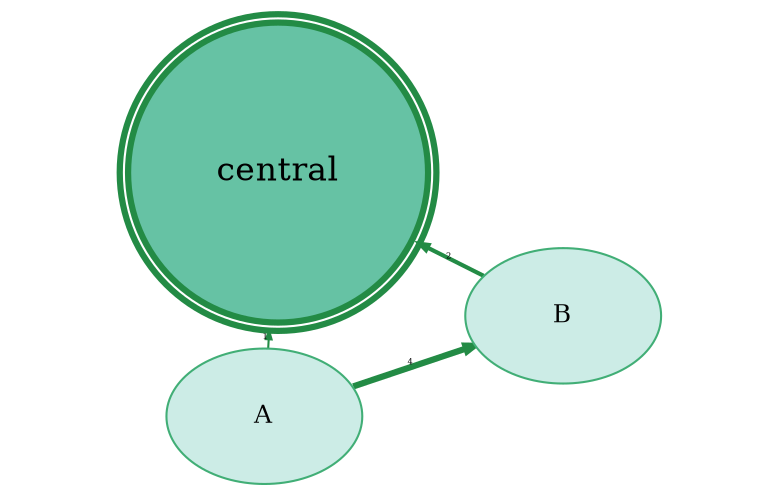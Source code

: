 // This is a GraphViz dot template file for the visualization of a anomaly archetype graphs with a selected central node.
// The main part of the template is marked by the comments "Begin-Template" and "End-Template".
// It also contains a simple example graph.
//
strict digraph top_sized_template {
    //Begin-Template
    graph [layout = "fdp"; start = "7"; splines = "spline"; pad = "0.8,0.1"; outputorder = "edgesfirst";];
    graph [fontname = "Helvetica,Arial,sans-serif"; labelloc = "t";];
    node [colorscheme = "bugn9"; color = 6; fillcolor = 3;];
    edge [colorscheme = "bugn9"; color = 7;];
    node [fontsize = 12; style = "filled"; margin = "0.03,0.03"; width="1.3"; height="0.9";];
    edge [fontsize = 4; arrowsize = "0.4";];

    central [shape = "doublecircle"; height = "2.0"; margin = "0.000001,0.000001";];
    central [fontsize = 16;];
    central [color = 7; fillcolor = 5; penwidth = 3;];

    //End-Template
    "A" -> "central" [penwidth = 1.0; label = 1;];
    "A" -> "B" [penwidth = 3.0; label = 4;];
    "B" -> "central" [penwidth = 2.0; label = 2;];
}